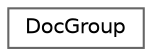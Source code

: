 digraph "Graphical Class Hierarchy"
{
 // INTERACTIVE_SVG=YES
 // LATEX_PDF_SIZE
  bgcolor="transparent";
  edge [fontname=Helvetica,fontsize=10,labelfontname=Helvetica,labelfontsize=10];
  node [fontname=Helvetica,fontsize=10,shape=box,height=0.2,width=0.4];
  rankdir="LR";
  Node0 [label="DocGroup",height=0.2,width=0.4,color="grey40", fillcolor="white", style="filled",URL="$d1/d05/class_doc_group.html",tooltip=" "];
}
